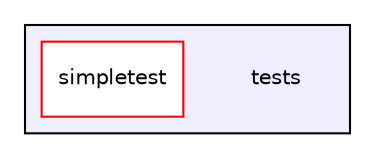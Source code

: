 digraph "tests" {
  compound=true
  node [ fontsize="10", fontname="Helvetica"];
  edge [ labelfontsize="10", labelfontname="Helvetica"];
  subgraph clusterdir_59425e443f801f1f2fd8bbe4959a3ccf {
    graph [ bgcolor="#eeeeff", pencolor="black", label="" URL="dir_59425e443f801f1f2fd8bbe4959a3ccf.html"];
    dir_59425e443f801f1f2fd8bbe4959a3ccf [shape=plaintext label="tests"];
    dir_baa5669a084f6b0063bc162693ea7b53 [shape=box label="simpletest" color="red" fillcolor="white" style="filled" URL="dir_baa5669a084f6b0063bc162693ea7b53.html"];
  }
}
